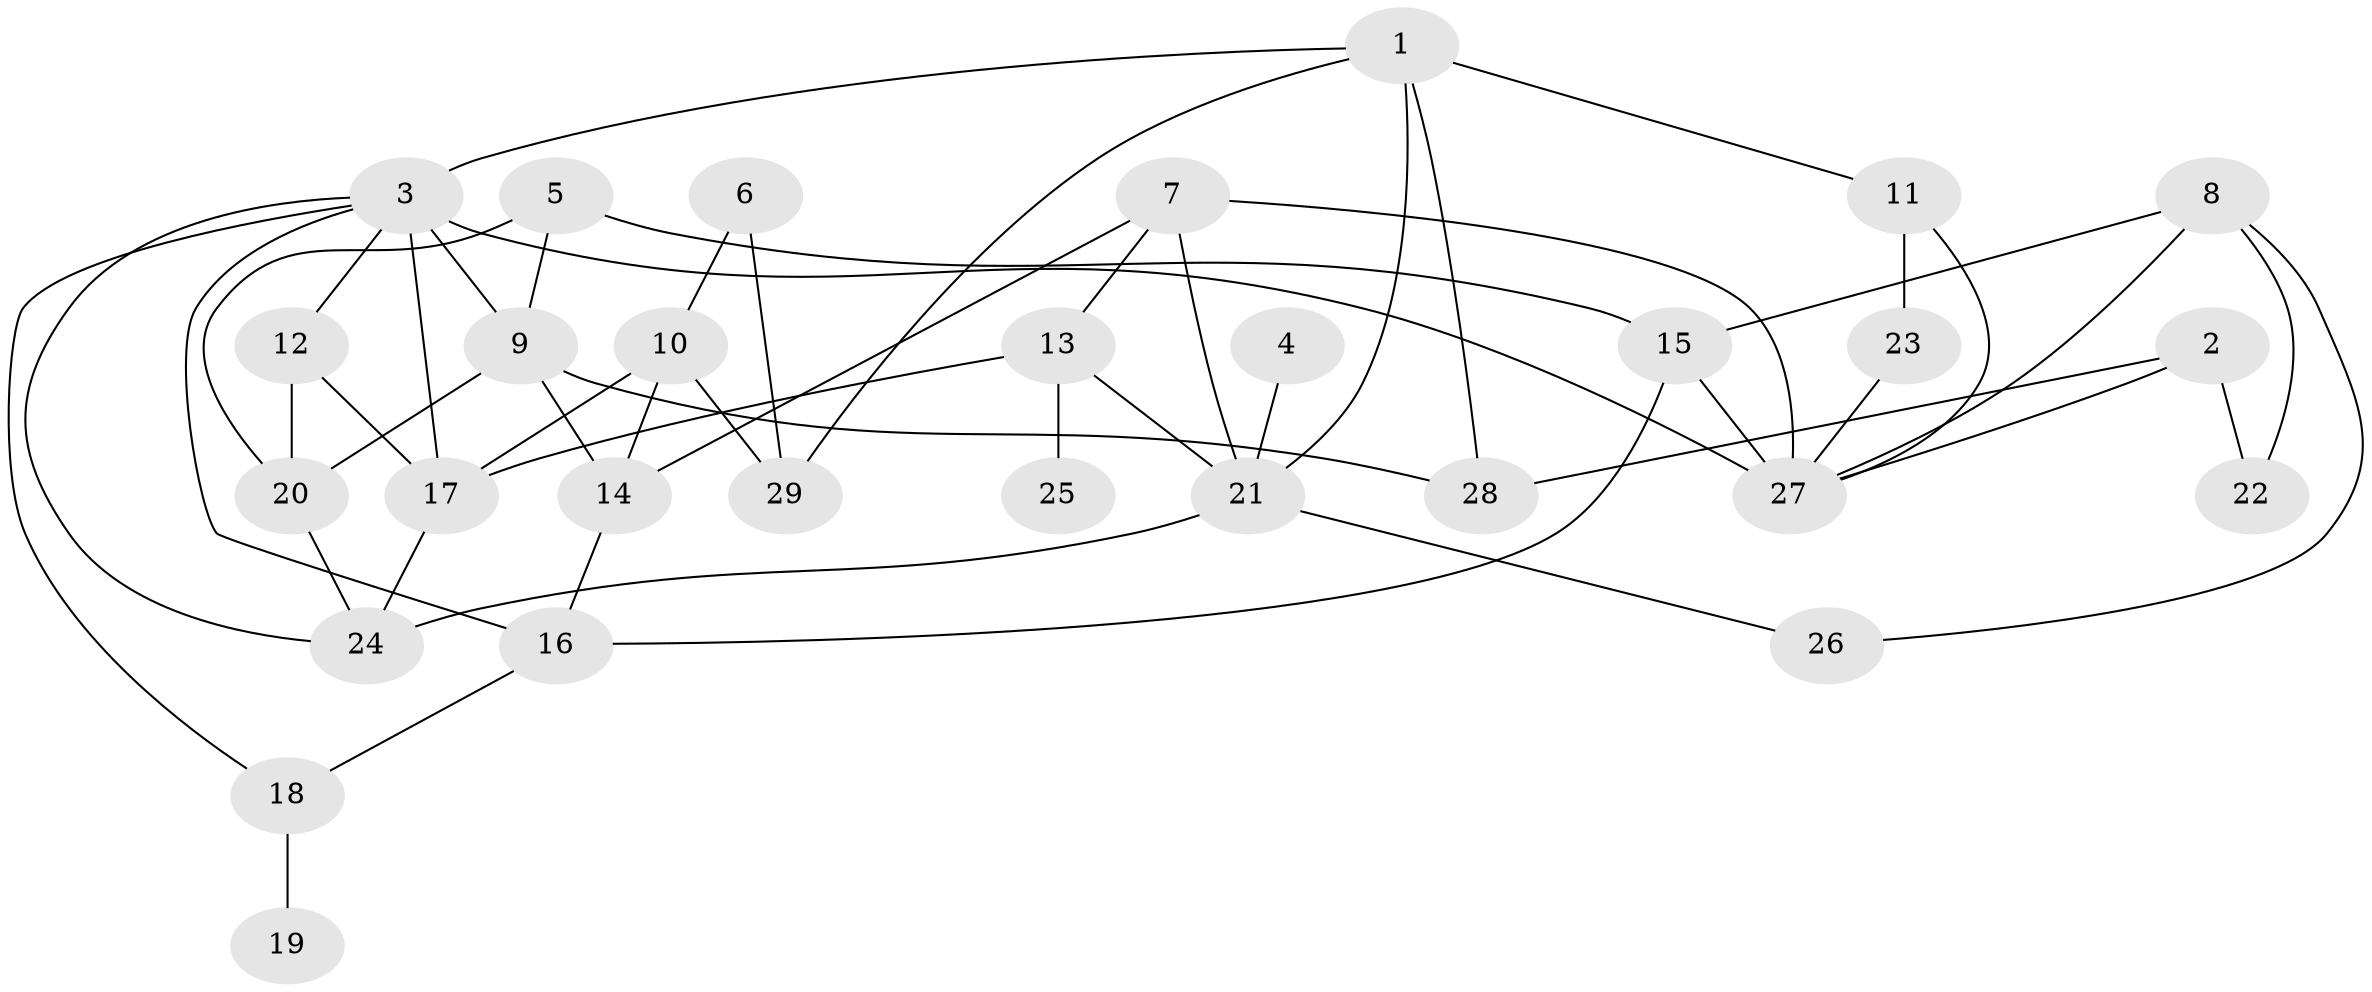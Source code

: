 // original degree distribution, {5: 0.10344827586206896, 4: 0.22413793103448276, 3: 0.15517241379310345, 7: 0.017241379310344827, 6: 0.034482758620689655, 2: 0.25862068965517243, 1: 0.20689655172413793}
// Generated by graph-tools (version 1.1) at 2025/01/03/09/25 03:01:09]
// undirected, 29 vertices, 52 edges
graph export_dot {
graph [start="1"]
  node [color=gray90,style=filled];
  1;
  2;
  3;
  4;
  5;
  6;
  7;
  8;
  9;
  10;
  11;
  12;
  13;
  14;
  15;
  16;
  17;
  18;
  19;
  20;
  21;
  22;
  23;
  24;
  25;
  26;
  27;
  28;
  29;
  1 -- 3 [weight=1.0];
  1 -- 11 [weight=1.0];
  1 -- 21 [weight=1.0];
  1 -- 28 [weight=1.0];
  1 -- 29 [weight=1.0];
  2 -- 22 [weight=1.0];
  2 -- 27 [weight=1.0];
  2 -- 28 [weight=1.0];
  3 -- 9 [weight=2.0];
  3 -- 12 [weight=1.0];
  3 -- 16 [weight=1.0];
  3 -- 17 [weight=1.0];
  3 -- 18 [weight=1.0];
  3 -- 24 [weight=1.0];
  3 -- 27 [weight=2.0];
  4 -- 21 [weight=1.0];
  5 -- 9 [weight=1.0];
  5 -- 15 [weight=1.0];
  5 -- 20 [weight=1.0];
  6 -- 10 [weight=1.0];
  6 -- 29 [weight=1.0];
  7 -- 13 [weight=1.0];
  7 -- 14 [weight=1.0];
  7 -- 21 [weight=1.0];
  7 -- 27 [weight=2.0];
  8 -- 15 [weight=1.0];
  8 -- 22 [weight=1.0];
  8 -- 26 [weight=1.0];
  8 -- 27 [weight=1.0];
  9 -- 14 [weight=1.0];
  9 -- 20 [weight=1.0];
  9 -- 28 [weight=1.0];
  10 -- 14 [weight=1.0];
  10 -- 17 [weight=1.0];
  10 -- 29 [weight=1.0];
  11 -- 23 [weight=2.0];
  11 -- 27 [weight=1.0];
  12 -- 17 [weight=1.0];
  12 -- 20 [weight=1.0];
  13 -- 17 [weight=1.0];
  13 -- 21 [weight=1.0];
  13 -- 25 [weight=1.0];
  14 -- 16 [weight=1.0];
  15 -- 16 [weight=1.0];
  15 -- 27 [weight=1.0];
  16 -- 18 [weight=1.0];
  17 -- 24 [weight=1.0];
  18 -- 19 [weight=1.0];
  20 -- 24 [weight=1.0];
  21 -- 24 [weight=1.0];
  21 -- 26 [weight=1.0];
  23 -- 27 [weight=1.0];
}
